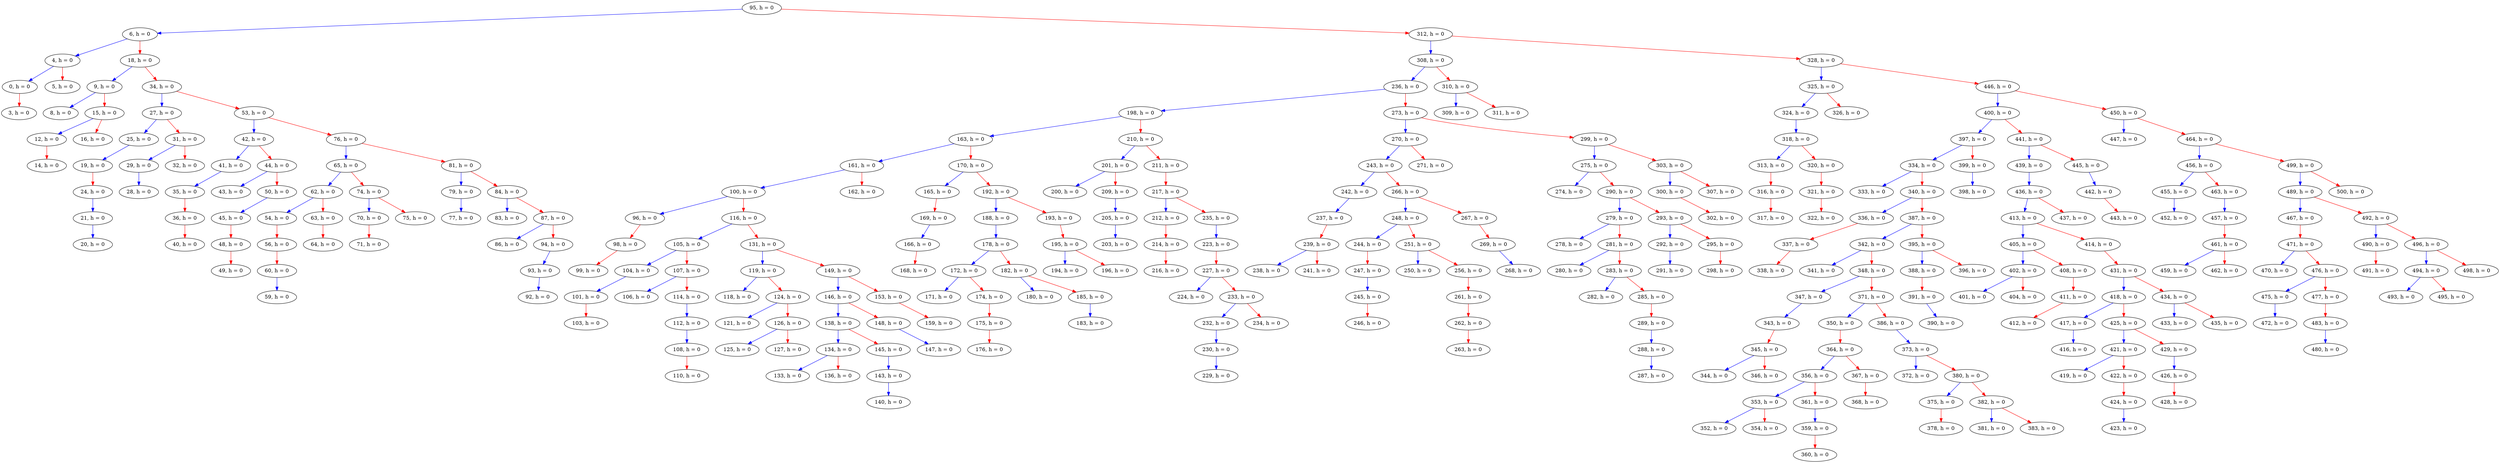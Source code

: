 digraph my_tree {
95 [label="95, h = 0"]6 [label="6, h = 0"]95 -> 6 [color=blue];
95 [label="95, h = 0"]312 [label="312, h = 0"]95 -> 312 [color=red];
6 [label="6, h = 0"]4 [label="4, h = 0"]6 -> 4 [color=blue];
6 [label="6, h = 0"]18 [label="18, h = 0"]6 -> 18 [color=red];
4 [label="4, h = 0"]0 [label="0, h = 0"]4 -> 0 [color=blue];
4 [label="4, h = 0"]5 [label="5, h = 0"]4 -> 5 [color=red];
0 [label="0, h = 0"]3 [label="3, h = 0"]0 -> 3 [color=red];
18 [label="18, h = 0"]9 [label="9, h = 0"]18 -> 9 [color=blue];
18 [label="18, h = 0"]34 [label="34, h = 0"]18 -> 34 [color=red];
9 [label="9, h = 0"]8 [label="8, h = 0"]9 -> 8 [color=blue];
9 [label="9, h = 0"]15 [label="15, h = 0"]9 -> 15 [color=red];
15 [label="15, h = 0"]12 [label="12, h = 0"]15 -> 12 [color=blue];
15 [label="15, h = 0"]16 [label="16, h = 0"]15 -> 16 [color=red];
12 [label="12, h = 0"]14 [label="14, h = 0"]12 -> 14 [color=red];
34 [label="34, h = 0"]27 [label="27, h = 0"]34 -> 27 [color=blue];
34 [label="34, h = 0"]53 [label="53, h = 0"]34 -> 53 [color=red];
27 [label="27, h = 0"]25 [label="25, h = 0"]27 -> 25 [color=blue];
27 [label="27, h = 0"]31 [label="31, h = 0"]27 -> 31 [color=red];
25 [label="25, h = 0"]19 [label="19, h = 0"]25 -> 19 [color=blue];
19 [label="19, h = 0"]24 [label="24, h = 0"]19 -> 24 [color=red];
24 [label="24, h = 0"]21 [label="21, h = 0"]24 -> 21 [color=blue];
21 [label="21, h = 0"]20 [label="20, h = 0"]21 -> 20 [color=blue];
31 [label="31, h = 0"]29 [label="29, h = 0"]31 -> 29 [color=blue];
31 [label="31, h = 0"]32 [label="32, h = 0"]31 -> 32 [color=red];
29 [label="29, h = 0"]28 [label="28, h = 0"]29 -> 28 [color=blue];
53 [label="53, h = 0"]42 [label="42, h = 0"]53 -> 42 [color=blue];
53 [label="53, h = 0"]76 [label="76, h = 0"]53 -> 76 [color=red];
42 [label="42, h = 0"]41 [label="41, h = 0"]42 -> 41 [color=blue];
42 [label="42, h = 0"]44 [label="44, h = 0"]42 -> 44 [color=red];
41 [label="41, h = 0"]35 [label="35, h = 0"]41 -> 35 [color=blue];
35 [label="35, h = 0"]36 [label="36, h = 0"]35 -> 36 [color=red];
36 [label="36, h = 0"]40 [label="40, h = 0"]36 -> 40 [color=red];
44 [label="44, h = 0"]43 [label="43, h = 0"]44 -> 43 [color=blue];
44 [label="44, h = 0"]50 [label="50, h = 0"]44 -> 50 [color=red];
50 [label="50, h = 0"]45 [label="45, h = 0"]50 -> 45 [color=blue];
45 [label="45, h = 0"]48 [label="48, h = 0"]45 -> 48 [color=red];
48 [label="48, h = 0"]49 [label="49, h = 0"]48 -> 49 [color=red];
76 [label="76, h = 0"]65 [label="65, h = 0"]76 -> 65 [color=blue];
76 [label="76, h = 0"]81 [label="81, h = 0"]76 -> 81 [color=red];
65 [label="65, h = 0"]62 [label="62, h = 0"]65 -> 62 [color=blue];
65 [label="65, h = 0"]74 [label="74, h = 0"]65 -> 74 [color=red];
62 [label="62, h = 0"]54 [label="54, h = 0"]62 -> 54 [color=blue];
62 [label="62, h = 0"]63 [label="63, h = 0"]62 -> 63 [color=red];
54 [label="54, h = 0"]56 [label="56, h = 0"]54 -> 56 [color=red];
56 [label="56, h = 0"]60 [label="60, h = 0"]56 -> 60 [color=red];
60 [label="60, h = 0"]59 [label="59, h = 0"]60 -> 59 [color=blue];
63 [label="63, h = 0"]64 [label="64, h = 0"]63 -> 64 [color=red];
74 [label="74, h = 0"]70 [label="70, h = 0"]74 -> 70 [color=blue];
74 [label="74, h = 0"]75 [label="75, h = 0"]74 -> 75 [color=red];
70 [label="70, h = 0"]71 [label="71, h = 0"]70 -> 71 [color=red];
81 [label="81, h = 0"]79 [label="79, h = 0"]81 -> 79 [color=blue];
81 [label="81, h = 0"]84 [label="84, h = 0"]81 -> 84 [color=red];
79 [label="79, h = 0"]77 [label="77, h = 0"]79 -> 77 [color=blue];
84 [label="84, h = 0"]83 [label="83, h = 0"]84 -> 83 [color=blue];
84 [label="84, h = 0"]87 [label="87, h = 0"]84 -> 87 [color=red];
87 [label="87, h = 0"]86 [label="86, h = 0"]87 -> 86 [color=blue];
87 [label="87, h = 0"]94 [label="94, h = 0"]87 -> 94 [color=red];
94 [label="94, h = 0"]93 [label="93, h = 0"]94 -> 93 [color=blue];
93 [label="93, h = 0"]92 [label="92, h = 0"]93 -> 92 [color=blue];
312 [label="312, h = 0"]308 [label="308, h = 0"]312 -> 308 [color=blue];
312 [label="312, h = 0"]328 [label="328, h = 0"]312 -> 328 [color=red];
308 [label="308, h = 0"]236 [label="236, h = 0"]308 -> 236 [color=blue];
308 [label="308, h = 0"]310 [label="310, h = 0"]308 -> 310 [color=red];
236 [label="236, h = 0"]198 [label="198, h = 0"]236 -> 198 [color=blue];
236 [label="236, h = 0"]273 [label="273, h = 0"]236 -> 273 [color=red];
198 [label="198, h = 0"]163 [label="163, h = 0"]198 -> 163 [color=blue];
198 [label="198, h = 0"]210 [label="210, h = 0"]198 -> 210 [color=red];
163 [label="163, h = 0"]161 [label="161, h = 0"]163 -> 161 [color=blue];
163 [label="163, h = 0"]170 [label="170, h = 0"]163 -> 170 [color=red];
161 [label="161, h = 0"]100 [label="100, h = 0"]161 -> 100 [color=blue];
161 [label="161, h = 0"]162 [label="162, h = 0"]161 -> 162 [color=red];
100 [label="100, h = 0"]96 [label="96, h = 0"]100 -> 96 [color=blue];
100 [label="100, h = 0"]116 [label="116, h = 0"]100 -> 116 [color=red];
96 [label="96, h = 0"]98 [label="98, h = 0"]96 -> 98 [color=red];
98 [label="98, h = 0"]99 [label="99, h = 0"]98 -> 99 [color=red];
116 [label="116, h = 0"]105 [label="105, h = 0"]116 -> 105 [color=blue];
116 [label="116, h = 0"]131 [label="131, h = 0"]116 -> 131 [color=red];
105 [label="105, h = 0"]104 [label="104, h = 0"]105 -> 104 [color=blue];
105 [label="105, h = 0"]107 [label="107, h = 0"]105 -> 107 [color=red];
104 [label="104, h = 0"]101 [label="101, h = 0"]104 -> 101 [color=blue];
101 [label="101, h = 0"]103 [label="103, h = 0"]101 -> 103 [color=red];
107 [label="107, h = 0"]106 [label="106, h = 0"]107 -> 106 [color=blue];
107 [label="107, h = 0"]114 [label="114, h = 0"]107 -> 114 [color=red];
114 [label="114, h = 0"]112 [label="112, h = 0"]114 -> 112 [color=blue];
112 [label="112, h = 0"]108 [label="108, h = 0"]112 -> 108 [color=blue];
108 [label="108, h = 0"]110 [label="110, h = 0"]108 -> 110 [color=red];
131 [label="131, h = 0"]119 [label="119, h = 0"]131 -> 119 [color=blue];
131 [label="131, h = 0"]149 [label="149, h = 0"]131 -> 149 [color=red];
119 [label="119, h = 0"]118 [label="118, h = 0"]119 -> 118 [color=blue];
119 [label="119, h = 0"]124 [label="124, h = 0"]119 -> 124 [color=red];
124 [label="124, h = 0"]121 [label="121, h = 0"]124 -> 121 [color=blue];
124 [label="124, h = 0"]126 [label="126, h = 0"]124 -> 126 [color=red];
126 [label="126, h = 0"]125 [label="125, h = 0"]126 -> 125 [color=blue];
126 [label="126, h = 0"]127 [label="127, h = 0"]126 -> 127 [color=red];
149 [label="149, h = 0"]146 [label="146, h = 0"]149 -> 146 [color=blue];
149 [label="149, h = 0"]153 [label="153, h = 0"]149 -> 153 [color=red];
146 [label="146, h = 0"]138 [label="138, h = 0"]146 -> 138 [color=blue];
146 [label="146, h = 0"]148 [label="148, h = 0"]146 -> 148 [color=red];
138 [label="138, h = 0"]134 [label="134, h = 0"]138 -> 134 [color=blue];
138 [label="138, h = 0"]145 [label="145, h = 0"]138 -> 145 [color=red];
134 [label="134, h = 0"]133 [label="133, h = 0"]134 -> 133 [color=blue];
134 [label="134, h = 0"]136 [label="136, h = 0"]134 -> 136 [color=red];
145 [label="145, h = 0"]143 [label="143, h = 0"]145 -> 143 [color=blue];
143 [label="143, h = 0"]140 [label="140, h = 0"]143 -> 140 [color=blue];
148 [label="148, h = 0"]147 [label="147, h = 0"]148 -> 147 [color=blue];
153 [label="153, h = 0"]159 [label="159, h = 0"]153 -> 159 [color=red];
170 [label="170, h = 0"]165 [label="165, h = 0"]170 -> 165 [color=blue];
170 [label="170, h = 0"]192 [label="192, h = 0"]170 -> 192 [color=red];
165 [label="165, h = 0"]169 [label="169, h = 0"]165 -> 169 [color=red];
169 [label="169, h = 0"]166 [label="166, h = 0"]169 -> 166 [color=blue];
166 [label="166, h = 0"]168 [label="168, h = 0"]166 -> 168 [color=red];
192 [label="192, h = 0"]188 [label="188, h = 0"]192 -> 188 [color=blue];
192 [label="192, h = 0"]193 [label="193, h = 0"]192 -> 193 [color=red];
188 [label="188, h = 0"]178 [label="178, h = 0"]188 -> 178 [color=blue];
178 [label="178, h = 0"]172 [label="172, h = 0"]178 -> 172 [color=blue];
178 [label="178, h = 0"]182 [label="182, h = 0"]178 -> 182 [color=red];
172 [label="172, h = 0"]171 [label="171, h = 0"]172 -> 171 [color=blue];
172 [label="172, h = 0"]174 [label="174, h = 0"]172 -> 174 [color=red];
174 [label="174, h = 0"]175 [label="175, h = 0"]174 -> 175 [color=red];
175 [label="175, h = 0"]176 [label="176, h = 0"]175 -> 176 [color=red];
182 [label="182, h = 0"]180 [label="180, h = 0"]182 -> 180 [color=blue];
182 [label="182, h = 0"]185 [label="185, h = 0"]182 -> 185 [color=red];
185 [label="185, h = 0"]183 [label="183, h = 0"]185 -> 183 [color=blue];
193 [label="193, h = 0"]195 [label="195, h = 0"]193 -> 195 [color=red];
195 [label="195, h = 0"]194 [label="194, h = 0"]195 -> 194 [color=blue];
195 [label="195, h = 0"]196 [label="196, h = 0"]195 -> 196 [color=red];
210 [label="210, h = 0"]201 [label="201, h = 0"]210 -> 201 [color=blue];
210 [label="210, h = 0"]211 [label="211, h = 0"]210 -> 211 [color=red];
201 [label="201, h = 0"]200 [label="200, h = 0"]201 -> 200 [color=blue];
201 [label="201, h = 0"]209 [label="209, h = 0"]201 -> 209 [color=red];
209 [label="209, h = 0"]205 [label="205, h = 0"]209 -> 205 [color=blue];
205 [label="205, h = 0"]203 [label="203, h = 0"]205 -> 203 [color=blue];
211 [label="211, h = 0"]217 [label="217, h = 0"]211 -> 217 [color=red];
217 [label="217, h = 0"]212 [label="212, h = 0"]217 -> 212 [color=blue];
217 [label="217, h = 0"]235 [label="235, h = 0"]217 -> 235 [color=red];
212 [label="212, h = 0"]214 [label="214, h = 0"]212 -> 214 [color=red];
214 [label="214, h = 0"]216 [label="216, h = 0"]214 -> 216 [color=red];
235 [label="235, h = 0"]223 [label="223, h = 0"]235 -> 223 [color=blue];
223 [label="223, h = 0"]227 [label="227, h = 0"]223 -> 227 [color=red];
227 [label="227, h = 0"]224 [label="224, h = 0"]227 -> 224 [color=blue];
227 [label="227, h = 0"]233 [label="233, h = 0"]227 -> 233 [color=red];
233 [label="233, h = 0"]232 [label="232, h = 0"]233 -> 232 [color=blue];
233 [label="233, h = 0"]234 [label="234, h = 0"]233 -> 234 [color=red];
232 [label="232, h = 0"]230 [label="230, h = 0"]232 -> 230 [color=blue];
230 [label="230, h = 0"]229 [label="229, h = 0"]230 -> 229 [color=blue];
273 [label="273, h = 0"]270 [label="270, h = 0"]273 -> 270 [color=blue];
273 [label="273, h = 0"]299 [label="299, h = 0"]273 -> 299 [color=red];
270 [label="270, h = 0"]243 [label="243, h = 0"]270 -> 243 [color=blue];
270 [label="270, h = 0"]271 [label="271, h = 0"]270 -> 271 [color=red];
243 [label="243, h = 0"]242 [label="242, h = 0"]243 -> 242 [color=blue];
243 [label="243, h = 0"]266 [label="266, h = 0"]243 -> 266 [color=red];
242 [label="242, h = 0"]237 [label="237, h = 0"]242 -> 237 [color=blue];
237 [label="237, h = 0"]239 [label="239, h = 0"]237 -> 239 [color=red];
239 [label="239, h = 0"]238 [label="238, h = 0"]239 -> 238 [color=blue];
239 [label="239, h = 0"]241 [label="241, h = 0"]239 -> 241 [color=red];
266 [label="266, h = 0"]248 [label="248, h = 0"]266 -> 248 [color=blue];
266 [label="266, h = 0"]267 [label="267, h = 0"]266 -> 267 [color=red];
248 [label="248, h = 0"]244 [label="244, h = 0"]248 -> 244 [color=blue];
248 [label="248, h = 0"]251 [label="251, h = 0"]248 -> 251 [color=red];
244 [label="244, h = 0"]247 [label="247, h = 0"]244 -> 247 [color=red];
247 [label="247, h = 0"]245 [label="245, h = 0"]247 -> 245 [color=blue];
245 [label="245, h = 0"]246 [label="246, h = 0"]245 -> 246 [color=red];
251 [label="251, h = 0"]250 [label="250, h = 0"]251 -> 250 [color=blue];
251 [label="251, h = 0"]256 [label="256, h = 0"]251 -> 256 [color=red];
256 [label="256, h = 0"]261 [label="261, h = 0"]256 -> 261 [color=red];
261 [label="261, h = 0"]262 [label="262, h = 0"]261 -> 262 [color=red];
262 [label="262, h = 0"]263 [label="263, h = 0"]262 -> 263 [color=red];
267 [label="267, h = 0"]269 [label="269, h = 0"]267 -> 269 [color=red];
269 [label="269, h = 0"]268 [label="268, h = 0"]269 -> 268 [color=blue];
299 [label="299, h = 0"]275 [label="275, h = 0"]299 -> 275 [color=blue];
299 [label="299, h = 0"]303 [label="303, h = 0"]299 -> 303 [color=red];
275 [label="275, h = 0"]274 [label="274, h = 0"]275 -> 274 [color=blue];
275 [label="275, h = 0"]290 [label="290, h = 0"]275 -> 290 [color=red];
290 [label="290, h = 0"]279 [label="279, h = 0"]290 -> 279 [color=blue];
290 [label="290, h = 0"]293 [label="293, h = 0"]290 -> 293 [color=red];
279 [label="279, h = 0"]278 [label="278, h = 0"]279 -> 278 [color=blue];
279 [label="279, h = 0"]281 [label="281, h = 0"]279 -> 281 [color=red];
281 [label="281, h = 0"]280 [label="280, h = 0"]281 -> 280 [color=blue];
281 [label="281, h = 0"]283 [label="283, h = 0"]281 -> 283 [color=red];
283 [label="283, h = 0"]282 [label="282, h = 0"]283 -> 282 [color=blue];
283 [label="283, h = 0"]285 [label="285, h = 0"]283 -> 285 [color=red];
285 [label="285, h = 0"]289 [label="289, h = 0"]285 -> 289 [color=red];
289 [label="289, h = 0"]288 [label="288, h = 0"]289 -> 288 [color=blue];
288 [label="288, h = 0"]287 [label="287, h = 0"]288 -> 287 [color=blue];
293 [label="293, h = 0"]292 [label="292, h = 0"]293 -> 292 [color=blue];
293 [label="293, h = 0"]295 [label="295, h = 0"]293 -> 295 [color=red];
292 [label="292, h = 0"]291 [label="291, h = 0"]292 -> 291 [color=blue];
295 [label="295, h = 0"]298 [label="298, h = 0"]295 -> 298 [color=red];
303 [label="303, h = 0"]300 [label="300, h = 0"]303 -> 300 [color=blue];
303 [label="303, h = 0"]307 [label="307, h = 0"]303 -> 307 [color=red];
300 [label="300, h = 0"]302 [label="302, h = 0"]300 -> 302 [color=red];
310 [label="310, h = 0"]309 [label="309, h = 0"]310 -> 309 [color=blue];
310 [label="310, h = 0"]311 [label="311, h = 0"]310 -> 311 [color=red];
328 [label="328, h = 0"]325 [label="325, h = 0"]328 -> 325 [color=blue];
328 [label="328, h = 0"]446 [label="446, h = 0"]328 -> 446 [color=red];
325 [label="325, h = 0"]324 [label="324, h = 0"]325 -> 324 [color=blue];
325 [label="325, h = 0"]326 [label="326, h = 0"]325 -> 326 [color=red];
324 [label="324, h = 0"]318 [label="318, h = 0"]324 -> 318 [color=blue];
318 [label="318, h = 0"]313 [label="313, h = 0"]318 -> 313 [color=blue];
318 [label="318, h = 0"]320 [label="320, h = 0"]318 -> 320 [color=red];
313 [label="313, h = 0"]316 [label="316, h = 0"]313 -> 316 [color=red];
316 [label="316, h = 0"]317 [label="317, h = 0"]316 -> 317 [color=red];
320 [label="320, h = 0"]321 [label="321, h = 0"]320 -> 321 [color=red];
321 [label="321, h = 0"]322 [label="322, h = 0"]321 -> 322 [color=red];
446 [label="446, h = 0"]400 [label="400, h = 0"]446 -> 400 [color=blue];
446 [label="446, h = 0"]450 [label="450, h = 0"]446 -> 450 [color=red];
400 [label="400, h = 0"]397 [label="397, h = 0"]400 -> 397 [color=blue];
400 [label="400, h = 0"]441 [label="441, h = 0"]400 -> 441 [color=red];
397 [label="397, h = 0"]334 [label="334, h = 0"]397 -> 334 [color=blue];
397 [label="397, h = 0"]399 [label="399, h = 0"]397 -> 399 [color=red];
334 [label="334, h = 0"]333 [label="333, h = 0"]334 -> 333 [color=blue];
334 [label="334, h = 0"]340 [label="340, h = 0"]334 -> 340 [color=red];
340 [label="340, h = 0"]336 [label="336, h = 0"]340 -> 336 [color=blue];
340 [label="340, h = 0"]387 [label="387, h = 0"]340 -> 387 [color=red];
336 [label="336, h = 0"]337 [label="337, h = 0"]336 -> 337 [color=red];
337 [label="337, h = 0"]338 [label="338, h = 0"]337 -> 338 [color=red];
387 [label="387, h = 0"]342 [label="342, h = 0"]387 -> 342 [color=blue];
387 [label="387, h = 0"]395 [label="395, h = 0"]387 -> 395 [color=red];
342 [label="342, h = 0"]341 [label="341, h = 0"]342 -> 341 [color=blue];
342 [label="342, h = 0"]348 [label="348, h = 0"]342 -> 348 [color=red];
348 [label="348, h = 0"]347 [label="347, h = 0"]348 -> 347 [color=blue];
348 [label="348, h = 0"]371 [label="371, h = 0"]348 -> 371 [color=red];
347 [label="347, h = 0"]343 [label="343, h = 0"]347 -> 343 [color=blue];
343 [label="343, h = 0"]345 [label="345, h = 0"]343 -> 345 [color=red];
345 [label="345, h = 0"]344 [label="344, h = 0"]345 -> 344 [color=blue];
345 [label="345, h = 0"]346 [label="346, h = 0"]345 -> 346 [color=red];
371 [label="371, h = 0"]350 [label="350, h = 0"]371 -> 350 [color=blue];
371 [label="371, h = 0"]386 [label="386, h = 0"]371 -> 386 [color=red];
350 [label="350, h = 0"]364 [label="364, h = 0"]350 -> 364 [color=red];
364 [label="364, h = 0"]356 [label="356, h = 0"]364 -> 356 [color=blue];
364 [label="364, h = 0"]367 [label="367, h = 0"]364 -> 367 [color=red];
356 [label="356, h = 0"]353 [label="353, h = 0"]356 -> 353 [color=blue];
356 [label="356, h = 0"]361 [label="361, h = 0"]356 -> 361 [color=red];
353 [label="353, h = 0"]352 [label="352, h = 0"]353 -> 352 [color=blue];
353 [label="353, h = 0"]354 [label="354, h = 0"]353 -> 354 [color=red];
361 [label="361, h = 0"]359 [label="359, h = 0"]361 -> 359 [color=blue];
359 [label="359, h = 0"]360 [label="360, h = 0"]359 -> 360 [color=red];
367 [label="367, h = 0"]368 [label="368, h = 0"]367 -> 368 [color=red];
386 [label="386, h = 0"]373 [label="373, h = 0"]386 -> 373 [color=blue];
373 [label="373, h = 0"]372 [label="372, h = 0"]373 -> 372 [color=blue];
373 [label="373, h = 0"]380 [label="380, h = 0"]373 -> 380 [color=red];
380 [label="380, h = 0"]375 [label="375, h = 0"]380 -> 375 [color=blue];
380 [label="380, h = 0"]382 [label="382, h = 0"]380 -> 382 [color=red];
375 [label="375, h = 0"]378 [label="378, h = 0"]375 -> 378 [color=red];
382 [label="382, h = 0"]381 [label="381, h = 0"]382 -> 381 [color=blue];
382 [label="382, h = 0"]383 [label="383, h = 0"]382 -> 383 [color=red];
395 [label="395, h = 0"]388 [label="388, h = 0"]395 -> 388 [color=blue];
395 [label="395, h = 0"]396 [label="396, h = 0"]395 -> 396 [color=red];
388 [label="388, h = 0"]391 [label="391, h = 0"]388 -> 391 [color=red];
391 [label="391, h = 0"]390 [label="390, h = 0"]391 -> 390 [color=blue];
399 [label="399, h = 0"]398 [label="398, h = 0"]399 -> 398 [color=blue];
441 [label="441, h = 0"]439 [label="439, h = 0"]441 -> 439 [color=blue];
441 [label="441, h = 0"]445 [label="445, h = 0"]441 -> 445 [color=red];
439 [label="439, h = 0"]436 [label="436, h = 0"]439 -> 436 [color=blue];
436 [label="436, h = 0"]413 [label="413, h = 0"]436 -> 413 [color=blue];
436 [label="436, h = 0"]437 [label="437, h = 0"]436 -> 437 [color=red];
413 [label="413, h = 0"]405 [label="405, h = 0"]413 -> 405 [color=blue];
413 [label="413, h = 0"]414 [label="414, h = 0"]413 -> 414 [color=red];
405 [label="405, h = 0"]402 [label="402, h = 0"]405 -> 402 [color=blue];
405 [label="405, h = 0"]408 [label="408, h = 0"]405 -> 408 [color=red];
402 [label="402, h = 0"]401 [label="401, h = 0"]402 -> 401 [color=blue];
402 [label="402, h = 0"]404 [label="404, h = 0"]402 -> 404 [color=red];
408 [label="408, h = 0"]411 [label="411, h = 0"]408 -> 411 [color=red];
411 [label="411, h = 0"]412 [label="412, h = 0"]411 -> 412 [color=red];
414 [label="414, h = 0"]431 [label="431, h = 0"]414 -> 431 [color=red];
431 [label="431, h = 0"]418 [label="418, h = 0"]431 -> 418 [color=blue];
431 [label="431, h = 0"]434 [label="434, h = 0"]431 -> 434 [color=red];
418 [label="418, h = 0"]417 [label="417, h = 0"]418 -> 417 [color=blue];
418 [label="418, h = 0"]425 [label="425, h = 0"]418 -> 425 [color=red];
417 [label="417, h = 0"]416 [label="416, h = 0"]417 -> 416 [color=blue];
425 [label="425, h = 0"]421 [label="421, h = 0"]425 -> 421 [color=blue];
425 [label="425, h = 0"]429 [label="429, h = 0"]425 -> 429 [color=red];
421 [label="421, h = 0"]419 [label="419, h = 0"]421 -> 419 [color=blue];
421 [label="421, h = 0"]422 [label="422, h = 0"]421 -> 422 [color=red];
422 [label="422, h = 0"]424 [label="424, h = 0"]422 -> 424 [color=red];
424 [label="424, h = 0"]423 [label="423, h = 0"]424 -> 423 [color=blue];
429 [label="429, h = 0"]426 [label="426, h = 0"]429 -> 426 [color=blue];
426 [label="426, h = 0"]428 [label="428, h = 0"]426 -> 428 [color=red];
434 [label="434, h = 0"]433 [label="433, h = 0"]434 -> 433 [color=blue];
434 [label="434, h = 0"]435 [label="435, h = 0"]434 -> 435 [color=red];
445 [label="445, h = 0"]442 [label="442, h = 0"]445 -> 442 [color=blue];
442 [label="442, h = 0"]443 [label="443, h = 0"]442 -> 443 [color=red];
450 [label="450, h = 0"]447 [label="447, h = 0"]450 -> 447 [color=blue];
450 [label="450, h = 0"]464 [label="464, h = 0"]450 -> 464 [color=red];
464 [label="464, h = 0"]456 [label="456, h = 0"]464 -> 456 [color=blue];
464 [label="464, h = 0"]499 [label="499, h = 0"]464 -> 499 [color=red];
456 [label="456, h = 0"]455 [label="455, h = 0"]456 -> 455 [color=blue];
456 [label="456, h = 0"]463 [label="463, h = 0"]456 -> 463 [color=red];
455 [label="455, h = 0"]452 [label="452, h = 0"]455 -> 452 [color=blue];
463 [label="463, h = 0"]457 [label="457, h = 0"]463 -> 457 [color=blue];
457 [label="457, h = 0"]461 [label="461, h = 0"]457 -> 461 [color=red];
461 [label="461, h = 0"]459 [label="459, h = 0"]461 -> 459 [color=blue];
461 [label="461, h = 0"]462 [label="462, h = 0"]461 -> 462 [color=red];
499 [label="499, h = 0"]489 [label="489, h = 0"]499 -> 489 [color=blue];
499 [label="499, h = 0"]500 [label="500, h = 0"]499 -> 500 [color=red];
489 [label="489, h = 0"]467 [label="467, h = 0"]489 -> 467 [color=blue];
489 [label="489, h = 0"]492 [label="492, h = 0"]489 -> 492 [color=red];
467 [label="467, h = 0"]471 [label="471, h = 0"]467 -> 471 [color=red];
471 [label="471, h = 0"]470 [label="470, h = 0"]471 -> 470 [color=blue];
471 [label="471, h = 0"]476 [label="476, h = 0"]471 -> 476 [color=red];
476 [label="476, h = 0"]475 [label="475, h = 0"]476 -> 475 [color=blue];
476 [label="476, h = 0"]477 [label="477, h = 0"]476 -> 477 [color=red];
475 [label="475, h = 0"]472 [label="472, h = 0"]475 -> 472 [color=blue];
477 [label="477, h = 0"]483 [label="483, h = 0"]477 -> 483 [color=red];
483 [label="483, h = 0"]480 [label="480, h = 0"]483 -> 480 [color=blue];
492 [label="492, h = 0"]490 [label="490, h = 0"]492 -> 490 [color=blue];
492 [label="492, h = 0"]496 [label="496, h = 0"]492 -> 496 [color=red];
490 [label="490, h = 0"]491 [label="491, h = 0"]490 -> 491 [color=red];
496 [label="496, h = 0"]494 [label="494, h = 0"]496 -> 494 [color=blue];
496 [label="496, h = 0"]498 [label="498, h = 0"]496 -> 498 [color=red];
494 [label="494, h = 0"]493 [label="493, h = 0"]494 -> 493 [color=blue];
494 [label="494, h = 0"]495 [label="495, h = 0"]494 -> 495 [color=red];
}
